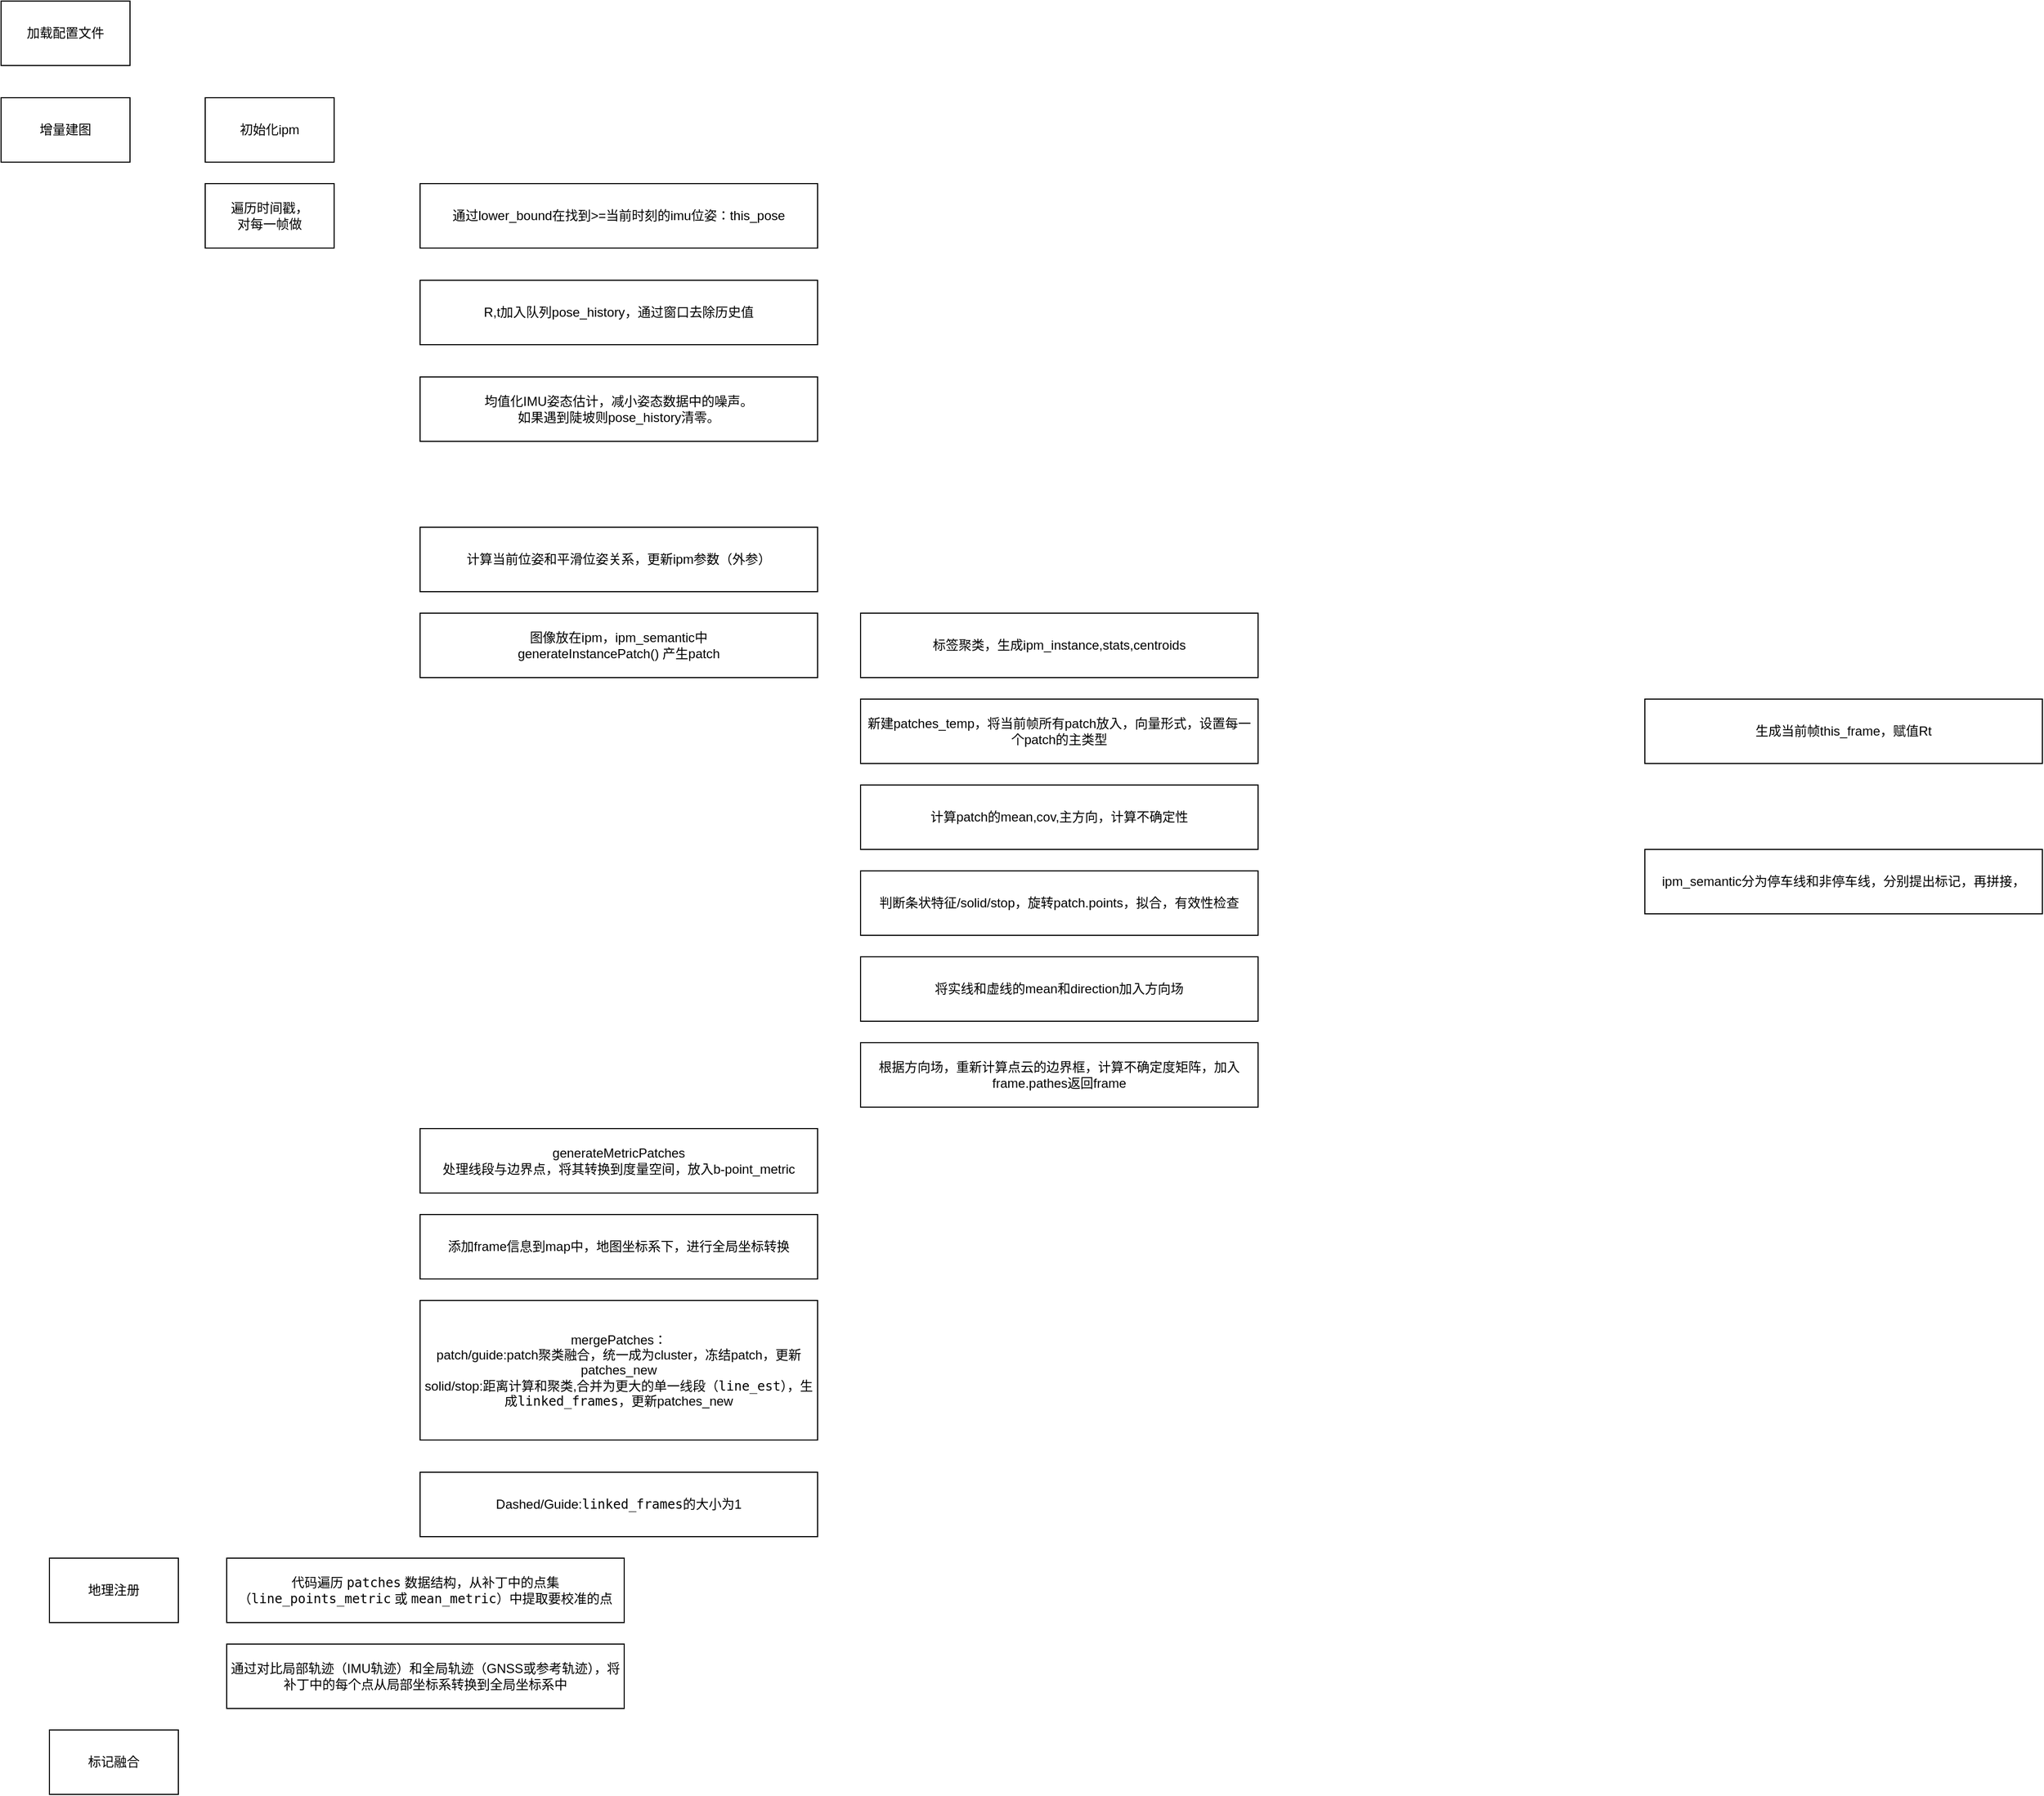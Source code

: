 <mxfile version="25.0.3">
  <diagram name="Page-1" id="YcZxQdP-sLEUCD2x7oEg">
    <mxGraphModel dx="1602" dy="935" grid="1" gridSize="10" guides="1" tooltips="1" connect="1" arrows="1" fold="1" page="1" pageScale="1" pageWidth="850" pageHeight="1100" math="0" shadow="0">
      <root>
        <mxCell id="0" />
        <mxCell id="1" parent="0" />
        <mxCell id="7YXDTnWUT9KUjHaPm-hT-1" value="加载配置文件" style="rounded=0;whiteSpace=wrap;html=1;" parent="1" vertex="1">
          <mxGeometry x="320" y="330" width="120" height="60" as="geometry" />
        </mxCell>
        <mxCell id="7YXDTnWUT9KUjHaPm-hT-2" value="增量建图" style="rounded=0;whiteSpace=wrap;html=1;" parent="1" vertex="1">
          <mxGeometry x="320" y="420" width="120" height="60" as="geometry" />
        </mxCell>
        <mxCell id="7YXDTnWUT9KUjHaPm-hT-3" value="初始化ipm" style="rounded=0;whiteSpace=wrap;html=1;" parent="1" vertex="1">
          <mxGeometry x="510" y="420" width="120" height="60" as="geometry" />
        </mxCell>
        <mxCell id="7YXDTnWUT9KUjHaPm-hT-4" value="&lt;div&gt;遍历时间戳，&lt;/div&gt;&lt;div&gt;对每一帧做&lt;/div&gt;" style="rounded=0;whiteSpace=wrap;html=1;" parent="1" vertex="1">
          <mxGeometry x="510" y="500" width="120" height="60" as="geometry" />
        </mxCell>
        <mxCell id="7YXDTnWUT9KUjHaPm-hT-6" value="&lt;div&gt;通过lower_bound在找到&amp;gt;=当前时刻的imu位姿：this_pose&lt;/div&gt;" style="rounded=0;whiteSpace=wrap;html=1;" parent="1" vertex="1">
          <mxGeometry x="710" y="500" width="370" height="60" as="geometry" />
        </mxCell>
        <mxCell id="7YXDTnWUT9KUjHaPm-hT-7" value="R,t加入队列pose_history，通过窗口去除历史值" style="rounded=0;whiteSpace=wrap;html=1;" parent="1" vertex="1">
          <mxGeometry x="710" y="590" width="370" height="60" as="geometry" />
        </mxCell>
        <mxCell id="7YXDTnWUT9KUjHaPm-hT-8" value="&lt;div&gt;均值化IMU姿态估计，减小姿态数据中的噪声。&lt;/div&gt;&lt;div&gt;如果遇到陡坡则pose_history清零。&lt;br&gt;&lt;/div&gt;" style="rounded=0;whiteSpace=wrap;html=1;" parent="1" vertex="1">
          <mxGeometry x="710" y="680" width="370" height="60" as="geometry" />
        </mxCell>
        <mxCell id="7YXDTnWUT9KUjHaPm-hT-10" value="计算当前位姿和平滑位姿关系，更新ipm参数（外参）" style="rounded=0;whiteSpace=wrap;html=1;" parent="1" vertex="1">
          <mxGeometry x="710" y="820" width="370" height="60" as="geometry" />
        </mxCell>
        <mxCell id="7YXDTnWUT9KUjHaPm-hT-12" value="&lt;div&gt;图像放在ipm，ipm_semantic中&lt;/div&gt;&lt;div&gt;generateInstancePatch() 产生patch&lt;/div&gt;" style="rounded=0;whiteSpace=wrap;html=1;" parent="1" vertex="1">
          <mxGeometry x="710" y="900" width="370" height="60" as="geometry" />
        </mxCell>
        <mxCell id="7YXDTnWUT9KUjHaPm-hT-13" value="标签聚类，生成ipm_instance,stats,centroids" style="rounded=0;whiteSpace=wrap;html=1;" parent="1" vertex="1">
          <mxGeometry x="1120" y="900" width="370" height="60" as="geometry" />
        </mxCell>
        <mxCell id="7YXDTnWUT9KUjHaPm-hT-14" value="ipm_semantic分为停车线和非停车线，分别提出标记，再拼接，" style="rounded=0;whiteSpace=wrap;html=1;" parent="1" vertex="1">
          <mxGeometry x="1850" y="1120" width="370" height="60" as="geometry" />
        </mxCell>
        <mxCell id="7YXDTnWUT9KUjHaPm-hT-15" value="新建patches_temp，将当前帧所有patch放入，向量形式，设置每一个patch的主类型" style="rounded=0;whiteSpace=wrap;html=1;" parent="1" vertex="1">
          <mxGeometry x="1120" y="980" width="370" height="60" as="geometry" />
        </mxCell>
        <mxCell id="7YXDTnWUT9KUjHaPm-hT-16" value="计算patch的mean,cov,主方向，计算不确定性" style="rounded=0;whiteSpace=wrap;html=1;" parent="1" vertex="1">
          <mxGeometry x="1120" y="1060" width="370" height="60" as="geometry" />
        </mxCell>
        <mxCell id="7YXDTnWUT9KUjHaPm-hT-17" value="判断条状特征/solid/stop，旋转patch.points，拟合，有效性检查" style="rounded=0;whiteSpace=wrap;html=1;" parent="1" vertex="1">
          <mxGeometry x="1120" y="1140" width="370" height="60" as="geometry" />
        </mxCell>
        <mxCell id="7YXDTnWUT9KUjHaPm-hT-18" value="将实线和虚线的mean和direction加入方向场" style="rounded=0;whiteSpace=wrap;html=1;" parent="1" vertex="1">
          <mxGeometry x="1120" y="1220" width="370" height="60" as="geometry" />
        </mxCell>
        <mxCell id="7YXDTnWUT9KUjHaPm-hT-19" value="根据方向场，重新计算点云的边界框，计算不确定度矩阵，加入frame.pathes返回frame" style="rounded=0;whiteSpace=wrap;html=1;" parent="1" vertex="1">
          <mxGeometry x="1120" y="1300" width="370" height="60" as="geometry" />
        </mxCell>
        <mxCell id="7YXDTnWUT9KUjHaPm-hT-20" value="generateMetricPatches&lt;br&gt;处理线段与边界点，将其转换到度量空间，放入b-point_metric" style="rounded=0;whiteSpace=wrap;html=1;" parent="1" vertex="1">
          <mxGeometry x="710" y="1380" width="370" height="60" as="geometry" />
        </mxCell>
        <mxCell id="7YXDTnWUT9KUjHaPm-hT-21" value="添加frame信息到map中，地图坐标系下，进行全局坐标转换" style="rounded=0;whiteSpace=wrap;html=1;" parent="1" vertex="1">
          <mxGeometry x="710" y="1460" width="370" height="60" as="geometry" />
        </mxCell>
        <mxCell id="7YXDTnWUT9KUjHaPm-hT-22" value="&lt;div&gt;mergePatches：&lt;/div&gt;&lt;div&gt;patch/guide:patch聚类融合，统一成为cluster，冻结patch，更新patches_new&lt;/div&gt;&lt;div&gt;solid/stop:距离计算和聚类,合并为更大的单一线段（&lt;code&gt;line_est&lt;/code&gt;），生成&lt;code&gt;linked_frames，&lt;/code&gt;更新patches_new&lt;/div&gt;" style="rounded=0;whiteSpace=wrap;html=1;" parent="1" vertex="1">
          <mxGeometry x="710" y="1540" width="370" height="130" as="geometry" />
        </mxCell>
        <mxCell id="7YXDTnWUT9KUjHaPm-hT-25" value="&lt;div&gt;Dashed/Guide:&lt;code&gt;linked_frames&lt;/code&gt;的大小为1&lt;/div&gt;" style="rounded=0;whiteSpace=wrap;html=1;" parent="1" vertex="1">
          <mxGeometry x="710" y="1700" width="370" height="60" as="geometry" />
        </mxCell>
        <mxCell id="OZblSlZHAKCrSJXgoKLu-2" value="&lt;div&gt;地理注册&lt;/div&gt;" style="rounded=0;whiteSpace=wrap;html=1;" vertex="1" parent="1">
          <mxGeometry x="365" y="1780" width="120" height="60" as="geometry" />
        </mxCell>
        <mxCell id="OZblSlZHAKCrSJXgoKLu-3" value="代码遍历 &lt;code&gt;patches&lt;/code&gt; 数据结构，从补丁中的点集（&lt;code&gt;line_points_metric&lt;/code&gt; 或 &lt;code&gt;mean_metric&lt;/code&gt;）中提取要校准的点" style="rounded=0;whiteSpace=wrap;html=1;" vertex="1" parent="1">
          <mxGeometry x="530" y="1780" width="370" height="60" as="geometry" />
        </mxCell>
        <mxCell id="OZblSlZHAKCrSJXgoKLu-4" value="通过对比局部轨迹（IMU轨迹）和全局轨迹（GNSS或参考轨迹），将补丁中的每个点从局部坐标系转换到全局坐标系中" style="rounded=0;whiteSpace=wrap;html=1;" vertex="1" parent="1">
          <mxGeometry x="530" y="1860" width="370" height="60" as="geometry" />
        </mxCell>
        <mxCell id="OZblSlZHAKCrSJXgoKLu-5" value="标记融合" style="rounded=0;whiteSpace=wrap;html=1;" vertex="1" parent="1">
          <mxGeometry x="365" y="1940" width="120" height="60" as="geometry" />
        </mxCell>
        <mxCell id="OZblSlZHAKCrSJXgoKLu-6" value="&lt;div&gt;生成当前帧this_frame，赋值Rt&lt;/div&gt;" style="rounded=0;whiteSpace=wrap;html=1;" vertex="1" parent="1">
          <mxGeometry x="1850" y="980" width="370" height="60" as="geometry" />
        </mxCell>
      </root>
    </mxGraphModel>
  </diagram>
</mxfile>
